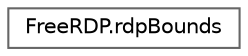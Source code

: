 digraph "Graphical Class Hierarchy"
{
 // LATEX_PDF_SIZE
  bgcolor="transparent";
  edge [fontname=Helvetica,fontsize=10,labelfontname=Helvetica,labelfontsize=10];
  node [fontname=Helvetica,fontsize=10,shape=box,height=0.2,width=0.4];
  rankdir="LR";
  Node0 [id="Node000000",label="FreeRDP.rdpBounds",height=0.2,width=0.4,color="grey40", fillcolor="white", style="filled",URL="$struct_free_r_d_p_1_1rdp_bounds.html",tooltip=" "];
}
